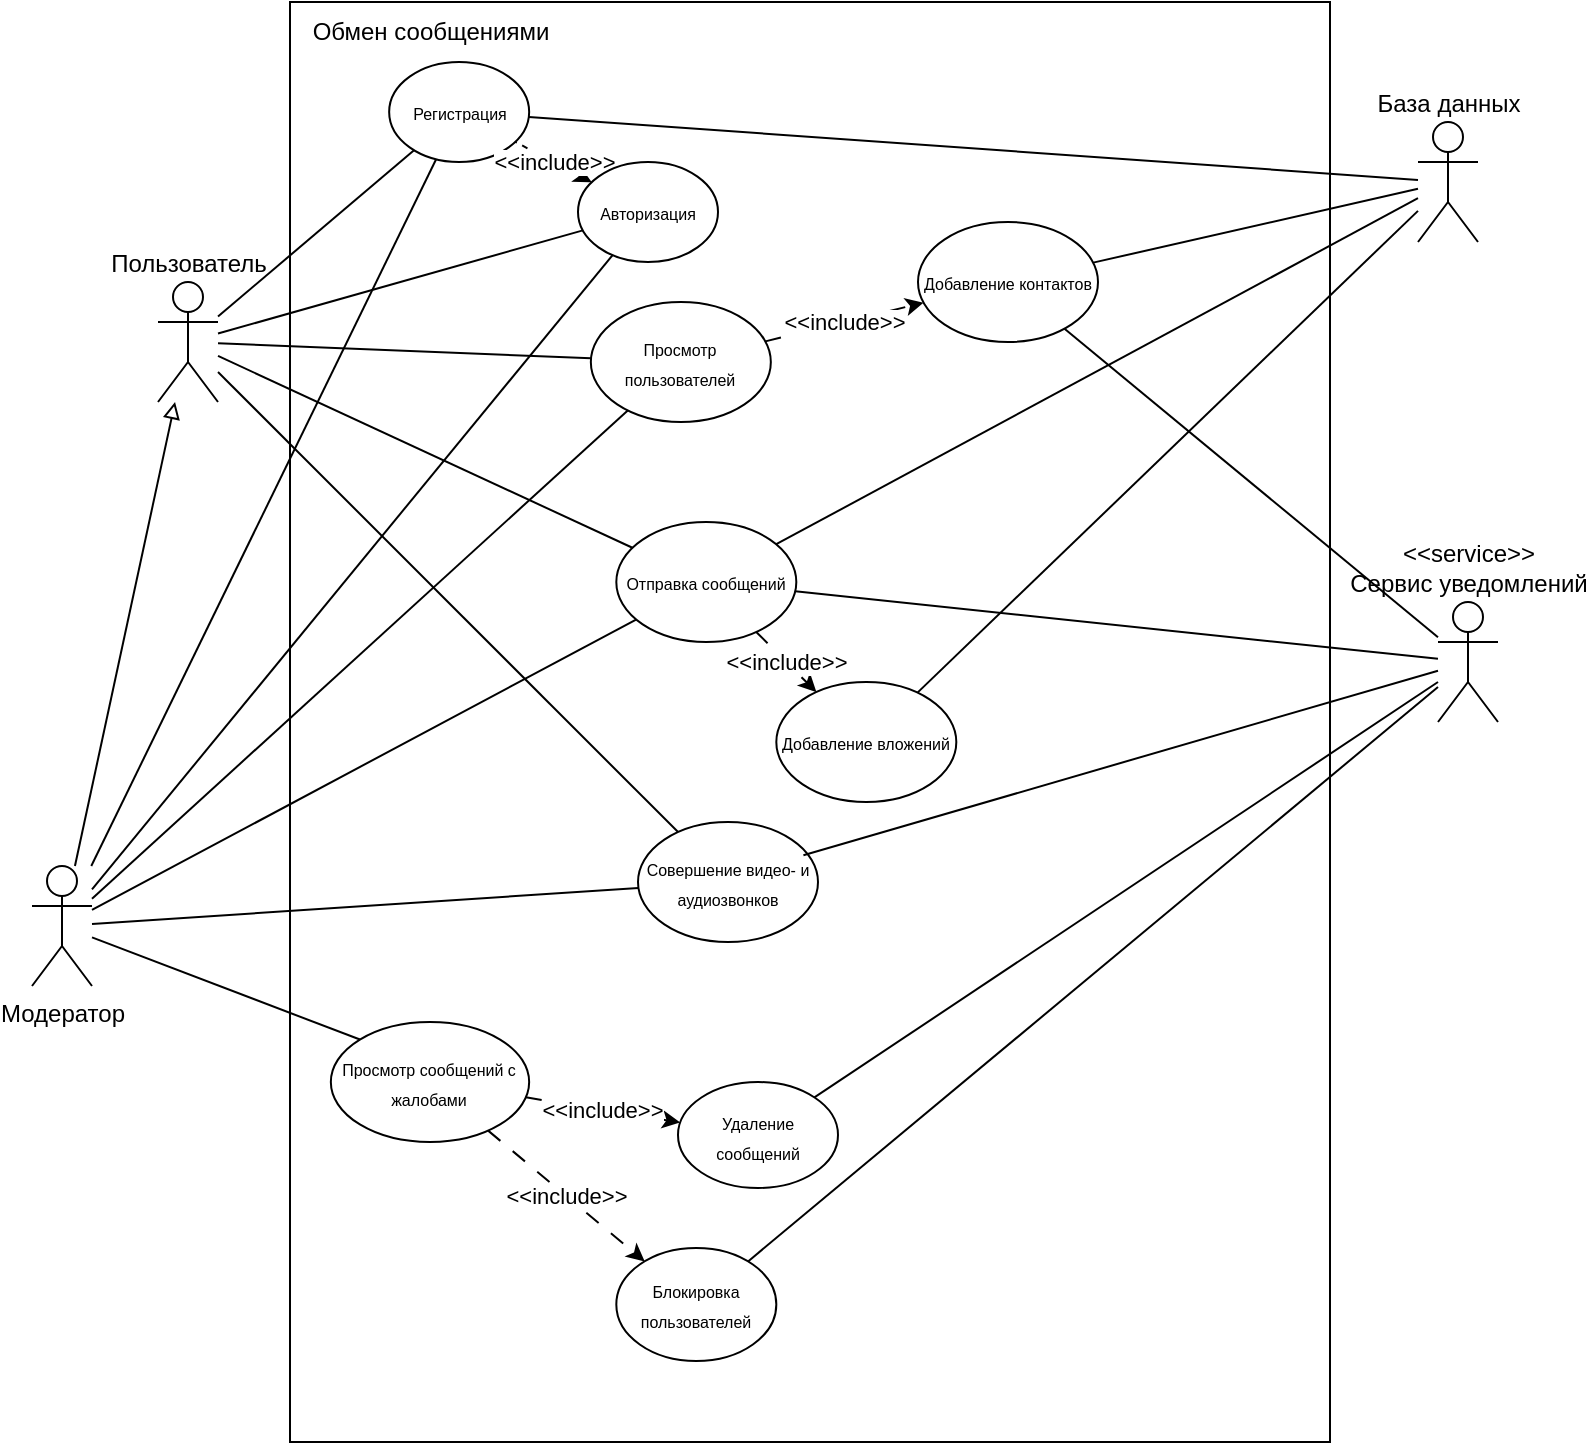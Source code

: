 <mxfile version="22.1.0" type="device">
  <diagram name="Страница — 1" id="PR_YhWmMzDaSOc2EWo4r">
    <mxGraphModel dx="1313" dy="788" grid="1" gridSize="10" guides="1" tooltips="1" connect="1" arrows="1" fold="1" page="1" pageScale="1" pageWidth="827" pageHeight="1169" math="0" shadow="0">
      <root>
        <mxCell id="0" />
        <mxCell id="1" parent="0" />
        <mxCell id="aftLZkoXdmzMpvK5F9YH-1" value="" style="rounded=0;whiteSpace=wrap;html=1;fillColor=none;movable=1;resizable=1;rotatable=1;deletable=1;editable=1;locked=0;connectable=1;" parent="1" vertex="1">
          <mxGeometry x="956" y="160" width="520" height="720" as="geometry" />
        </mxCell>
        <mxCell id="aftLZkoXdmzMpvK5F9YH-59" style="rounded=0;orthogonalLoop=1;jettySize=auto;html=1;endArrow=none;endFill=0;" parent="1" source="aftLZkoXdmzMpvK5F9YH-2" target="aftLZkoXdmzMpvK5F9YH-60" edge="1">
          <mxGeometry relative="1" as="geometry">
            <mxPoint x="1098.677" y="305.412" as="targetPoint" />
          </mxGeometry>
        </mxCell>
        <mxCell id="aftLZkoXdmzMpvK5F9YH-2" value="Пользователь" style="shape=umlActor;verticalLabelPosition=top;verticalAlign=bottom;html=1;outlineConnect=0;movable=1;resizable=1;rotatable=1;deletable=1;editable=1;locked=0;connectable=1;labelPosition=center;align=center;" parent="1" vertex="1">
          <mxGeometry x="890" y="300" width="30" height="60" as="geometry" />
        </mxCell>
        <mxCell id="aftLZkoXdmzMpvK5F9YH-5" style="rounded=0;orthogonalLoop=1;jettySize=auto;html=1;endArrow=none;endFill=0;" parent="1" source="aftLZkoXdmzMpvK5F9YH-6" target="aftLZkoXdmzMpvK5F9YH-17" edge="1">
          <mxGeometry relative="1" as="geometry">
            <mxPoint x="1040" y="390" as="targetPoint" />
          </mxGeometry>
        </mxCell>
        <mxCell id="aftLZkoXdmzMpvK5F9YH-6" value="Модератор" style="shape=umlActor;verticalLabelPosition=bottom;verticalAlign=top;html=1;outlineConnect=0;labelPosition=center;align=center;movable=1;resizable=1;rotatable=1;deletable=1;editable=1;locked=0;connectable=1;" parent="1" vertex="1">
          <mxGeometry x="827" y="592" width="30" height="60" as="geometry" />
        </mxCell>
        <mxCell id="aftLZkoXdmzMpvK5F9YH-8" value="Обмен сообщениями" style="text;html=1;align=center;verticalAlign=middle;resizable=1;points=[];autosize=1;strokeColor=none;fillColor=none;movable=1;rotatable=1;deletable=1;editable=1;locked=0;connectable=1;" parent="1" vertex="1">
          <mxGeometry x="956" y="160" width="140" height="30" as="geometry" />
        </mxCell>
        <mxCell id="aftLZkoXdmzMpvK5F9YH-10" style="rounded=0;orthogonalLoop=1;jettySize=auto;html=1;endArrow=block;endFill=0;movable=1;resizable=1;rotatable=1;deletable=1;editable=1;locked=0;connectable=1;" parent="1" source="aftLZkoXdmzMpvK5F9YH-6" target="aftLZkoXdmzMpvK5F9YH-2" edge="1">
          <mxGeometry relative="1" as="geometry" />
        </mxCell>
        <mxCell id="aftLZkoXdmzMpvK5F9YH-17" value="&lt;font style=&quot;font-size: 8px;&quot;&gt;Регистрация&lt;/font&gt;" style="ellipse;whiteSpace=wrap;html=1;movable=1;resizable=1;rotatable=1;deletable=1;editable=1;locked=0;connectable=1;" parent="1" vertex="1">
          <mxGeometry x="1005.58" y="190" width="70" height="50" as="geometry" />
        </mxCell>
        <mxCell id="aftLZkoXdmzMpvK5F9YH-18" value="" style="endArrow=none;html=1;rounded=0;" parent="1" source="aftLZkoXdmzMpvK5F9YH-17" target="aftLZkoXdmzMpvK5F9YH-2" edge="1">
          <mxGeometry width="50" height="50" relative="1" as="geometry">
            <mxPoint x="1180" y="205.0" as="sourcePoint" />
            <mxPoint x="1080" y="462" as="targetPoint" />
          </mxGeometry>
        </mxCell>
        <mxCell id="aftLZkoXdmzMpvK5F9YH-21" value="&lt;span style=&quot;font-size: 8px;&quot;&gt;Совершение видео- и аудиозвонков&lt;/span&gt;" style="ellipse;whiteSpace=wrap;html=1;movable=1;resizable=1;rotatable=1;deletable=1;editable=1;locked=0;connectable=1;" parent="1" vertex="1">
          <mxGeometry x="1130" y="570" width="90" height="60" as="geometry" />
        </mxCell>
        <mxCell id="aftLZkoXdmzMpvK5F9YH-61" value="&amp;lt;&amp;lt;include&amp;gt;&amp;gt;" style="rounded=0;orthogonalLoop=1;jettySize=auto;html=1;dashed=1;endArrow=none;endFill=0;startArrow=classic;startFill=1;" parent="1" source="aftLZkoXdmzMpvK5F9YH-60" target="aftLZkoXdmzMpvK5F9YH-17" edge="1">
          <mxGeometry relative="1" as="geometry">
            <mxPoint x="1162.716" y="304.428" as="sourcePoint" />
          </mxGeometry>
        </mxCell>
        <mxCell id="aftLZkoXdmzMpvK5F9YH-29" value="" style="endArrow=none;html=1;rounded=0;" parent="1" source="aftLZkoXdmzMpvK5F9YH-6" target="aftLZkoXdmzMpvK5F9YH-60" edge="1">
          <mxGeometry width="50" height="50" relative="1" as="geometry">
            <mxPoint x="1070" y="-178" as="sourcePoint" />
            <mxPoint x="1106.204" y="332.644" as="targetPoint" />
          </mxGeometry>
        </mxCell>
        <mxCell id="aftLZkoXdmzMpvK5F9YH-38" value="&amp;lt;&amp;lt;include&amp;gt;&amp;gt;" style="rounded=0;orthogonalLoop=1;jettySize=auto;html=1;dashed=1;dashPattern=8 8;" parent="1" source="aftLZkoXdmzMpvK5F9YH-42" target="aftLZkoXdmzMpvK5F9YH-44" edge="1">
          <mxGeometry relative="1" as="geometry" />
        </mxCell>
        <mxCell id="aftLZkoXdmzMpvK5F9YH-41" value="&amp;lt;&amp;lt;include&amp;gt;&amp;gt;" style="rounded=0;orthogonalLoop=1;jettySize=auto;html=1;dashed=1;dashPattern=8 8;" parent="1" source="aftLZkoXdmzMpvK5F9YH-42" target="aftLZkoXdmzMpvK5F9YH-50" edge="1">
          <mxGeometry relative="1" as="geometry" />
        </mxCell>
        <mxCell id="aftLZkoXdmzMpvK5F9YH-42" value="&lt;span style=&quot;font-size: 8px;&quot;&gt;Просмотр сообщений с жалобами&lt;br&gt;&lt;/span&gt;" style="ellipse;whiteSpace=wrap;html=1;movable=1;resizable=1;rotatable=1;deletable=1;editable=1;locked=0;connectable=1;" parent="1" vertex="1">
          <mxGeometry x="976.42" y="670" width="99.16" height="60" as="geometry" />
        </mxCell>
        <mxCell id="aftLZkoXdmzMpvK5F9YH-43" value="" style="endArrow=none;html=1;rounded=0;exitX=0;exitY=0;exitDx=0;exitDy=0;" parent="1" source="aftLZkoXdmzMpvK5F9YH-42" target="aftLZkoXdmzMpvK5F9YH-6" edge="1">
          <mxGeometry width="50" height="50" relative="1" as="geometry">
            <mxPoint x="1130" y="420" as="sourcePoint" />
            <mxPoint x="1180" y="370" as="targetPoint" />
          </mxGeometry>
        </mxCell>
        <mxCell id="aftLZkoXdmzMpvK5F9YH-44" value="&lt;span style=&quot;font-size: 8px;&quot;&gt;Удаление сообщений&lt;/span&gt;" style="ellipse;whiteSpace=wrap;html=1;movable=1;resizable=1;rotatable=1;deletable=1;editable=1;locked=0;connectable=1;" parent="1" vertex="1">
          <mxGeometry x="1150.0" y="700" width="80" height="53" as="geometry" />
        </mxCell>
        <mxCell id="aftLZkoXdmzMpvK5F9YH-50" value="&lt;span style=&quot;font-size: 8px;&quot;&gt;Блокировка пользователей&lt;/span&gt;" style="ellipse;whiteSpace=wrap;html=1;movable=1;resizable=1;rotatable=1;deletable=1;editable=1;locked=0;connectable=1;" parent="1" vertex="1">
          <mxGeometry x="1119.16" y="783" width="80" height="56.5" as="geometry" />
        </mxCell>
        <mxCell id="aftLZkoXdmzMpvK5F9YH-60" value="&lt;font style=&quot;font-size: 8px;&quot;&gt;Авторизация&lt;/font&gt;" style="ellipse;whiteSpace=wrap;html=1;movable=1;resizable=1;rotatable=1;deletable=1;editable=1;locked=0;connectable=1;" parent="1" vertex="1">
          <mxGeometry x="1100.0" y="240" width="70" height="50" as="geometry" />
        </mxCell>
        <mxCell id="4HfEvigmBpFpneOejs-F-2" value="" style="endArrow=none;html=1;rounded=0;" edge="1" parent="1" source="aftLZkoXdmzMpvK5F9YH-2" target="aftLZkoXdmzMpvK5F9YH-21">
          <mxGeometry width="50" height="50" relative="1" as="geometry">
            <mxPoint x="938" y="408" as="sourcePoint" />
            <mxPoint x="1021" y="343" as="targetPoint" />
          </mxGeometry>
        </mxCell>
        <mxCell id="4HfEvigmBpFpneOejs-F-3" value="" style="endArrow=none;html=1;rounded=0;" edge="1" parent="1" source="aftLZkoXdmzMpvK5F9YH-6" target="aftLZkoXdmzMpvK5F9YH-21">
          <mxGeometry width="50" height="50" relative="1" as="geometry">
            <mxPoint x="948" y="418" as="sourcePoint" />
            <mxPoint x="1031" y="353" as="targetPoint" />
          </mxGeometry>
        </mxCell>
        <mxCell id="4HfEvigmBpFpneOejs-F-4" value="&lt;span style=&quot;font-size: 8px;&quot;&gt;Отправка сообщений&lt;/span&gt;" style="ellipse;whiteSpace=wrap;html=1;movable=1;resizable=1;rotatable=1;deletable=1;editable=1;locked=0;connectable=1;" vertex="1" parent="1">
          <mxGeometry x="1119.16" y="420" width="90" height="60" as="geometry" />
        </mxCell>
        <mxCell id="4HfEvigmBpFpneOejs-F-5" value="&lt;span style=&quot;font-size: 8px;&quot;&gt;Добавление вложений&lt;/span&gt;" style="ellipse;whiteSpace=wrap;html=1;movable=1;resizable=1;rotatable=1;deletable=1;editable=1;locked=0;connectable=1;" vertex="1" parent="1">
          <mxGeometry x="1199.16" y="500" width="90" height="60" as="geometry" />
        </mxCell>
        <mxCell id="4HfEvigmBpFpneOejs-F-6" value="&amp;lt;&amp;lt;include&amp;gt;&amp;gt;" style="rounded=0;orthogonalLoop=1;jettySize=auto;html=1;dashed=1;dashPattern=8 8;" edge="1" parent="1" source="4HfEvigmBpFpneOejs-F-4" target="4HfEvigmBpFpneOejs-F-5">
          <mxGeometry relative="1" as="geometry">
            <mxPoint x="1096" y="621" as="sourcePoint" />
            <mxPoint x="1149" y="651" as="targetPoint" />
          </mxGeometry>
        </mxCell>
        <mxCell id="4HfEvigmBpFpneOejs-F-7" value="" style="endArrow=none;html=1;rounded=0;" edge="1" parent="1" source="aftLZkoXdmzMpvK5F9YH-6" target="4HfEvigmBpFpneOejs-F-4">
          <mxGeometry width="50" height="50" relative="1" as="geometry">
            <mxPoint x="938" y="276" as="sourcePoint" />
            <mxPoint x="1150" y="505" as="targetPoint" />
          </mxGeometry>
        </mxCell>
        <mxCell id="4HfEvigmBpFpneOejs-F-8" value="" style="endArrow=none;html=1;rounded=0;" edge="1" parent="1" source="aftLZkoXdmzMpvK5F9YH-2" target="4HfEvigmBpFpneOejs-F-4">
          <mxGeometry width="50" height="50" relative="1" as="geometry">
            <mxPoint x="938" y="420" as="sourcePoint" />
            <mxPoint x="1210" y="429" as="targetPoint" />
          </mxGeometry>
        </mxCell>
        <mxCell id="4HfEvigmBpFpneOejs-F-10" value="&lt;span style=&quot;font-size: 8px;&quot;&gt;Просмотр пользователей&lt;/span&gt;" style="ellipse;whiteSpace=wrap;html=1;movable=1;resizable=1;rotatable=1;deletable=1;editable=1;locked=0;connectable=1;" vertex="1" parent="1">
          <mxGeometry x="1106.42" y="310" width="90" height="60" as="geometry" />
        </mxCell>
        <mxCell id="4HfEvigmBpFpneOejs-F-11" value="&lt;span style=&quot;font-size: 8px;&quot;&gt;Добавление контактов&lt;/span&gt;" style="ellipse;whiteSpace=wrap;html=1;movable=1;resizable=1;rotatable=1;deletable=1;editable=1;locked=0;connectable=1;" vertex="1" parent="1">
          <mxGeometry x="1270.0" y="270" width="90" height="60" as="geometry" />
        </mxCell>
        <mxCell id="4HfEvigmBpFpneOejs-F-12" value="&amp;lt;&amp;lt;include&amp;gt;&amp;gt;" style="rounded=0;orthogonalLoop=1;jettySize=auto;html=1;dashed=1;dashPattern=8 8;" edge="1" parent="1" source="4HfEvigmBpFpneOejs-F-10" target="4HfEvigmBpFpneOejs-F-11">
          <mxGeometry relative="1" as="geometry">
            <mxPoint x="1236" y="561" as="sourcePoint" />
            <mxPoint x="1289" y="591" as="targetPoint" />
          </mxGeometry>
        </mxCell>
        <mxCell id="4HfEvigmBpFpneOejs-F-13" value="" style="endArrow=none;html=1;rounded=0;" edge="1" parent="1" target="4HfEvigmBpFpneOejs-F-10" source="aftLZkoXdmzMpvK5F9YH-6">
          <mxGeometry width="50" height="50" relative="1" as="geometry">
            <mxPoint x="1010" y="388" as="sourcePoint" />
            <mxPoint x="1290" y="445" as="targetPoint" />
          </mxGeometry>
        </mxCell>
        <mxCell id="4HfEvigmBpFpneOejs-F-14" value="" style="endArrow=none;html=1;rounded=0;" edge="1" parent="1" target="4HfEvigmBpFpneOejs-F-10" source="aftLZkoXdmzMpvK5F9YH-2">
          <mxGeometry width="50" height="50" relative="1" as="geometry">
            <mxPoint x="1053" y="190" as="sourcePoint" />
            <mxPoint x="1350" y="369" as="targetPoint" />
          </mxGeometry>
        </mxCell>
        <mxCell id="4HfEvigmBpFpneOejs-F-17" value="База данных" style="shape=umlActor;verticalLabelPosition=top;verticalAlign=bottom;html=1;outlineConnect=0;movable=1;resizable=1;rotatable=1;deletable=1;editable=1;locked=0;connectable=1;labelPosition=center;align=center;" vertex="1" parent="1">
          <mxGeometry x="1520" y="220" width="30" height="60" as="geometry" />
        </mxCell>
        <mxCell id="4HfEvigmBpFpneOejs-F-18" value="&lt;br&gt;&lt;br&gt;&amp;lt;&amp;lt;service&amp;gt;&amp;gt;&lt;br&gt;Сервис уведомлений" style="shape=umlActor;verticalLabelPosition=top;verticalAlign=bottom;html=1;outlineConnect=0;movable=1;resizable=1;rotatable=1;deletable=1;editable=1;locked=0;connectable=1;labelPosition=center;align=center;" vertex="1" parent="1">
          <mxGeometry x="1530" y="460" width="30" height="60" as="geometry" />
        </mxCell>
        <mxCell id="4HfEvigmBpFpneOejs-F-19" value="" style="endArrow=none;html=1;rounded=0;" edge="1" parent="1" source="4HfEvigmBpFpneOejs-F-18" target="4HfEvigmBpFpneOejs-F-11">
          <mxGeometry width="50" height="50" relative="1" as="geometry">
            <mxPoint x="880" y="457" as="sourcePoint" />
            <mxPoint x="1172" y="390" as="targetPoint" />
          </mxGeometry>
        </mxCell>
        <mxCell id="4HfEvigmBpFpneOejs-F-20" value="" style="endArrow=none;html=1;rounded=0;entryX=0.919;entryY=0.277;entryDx=0;entryDy=0;entryPerimeter=0;" edge="1" parent="1" source="4HfEvigmBpFpneOejs-F-18" target="aftLZkoXdmzMpvK5F9YH-21">
          <mxGeometry width="50" height="50" relative="1" as="geometry">
            <mxPoint x="1530" y="469" as="sourcePoint" />
            <mxPoint x="1389" y="454" as="targetPoint" />
          </mxGeometry>
        </mxCell>
        <mxCell id="4HfEvigmBpFpneOejs-F-21" value="" style="endArrow=none;html=1;rounded=0;" edge="1" parent="1" source="4HfEvigmBpFpneOejs-F-18" target="4HfEvigmBpFpneOejs-F-4">
          <mxGeometry width="50" height="50" relative="1" as="geometry">
            <mxPoint x="1540" y="479" as="sourcePoint" />
            <mxPoint x="1399" y="464" as="targetPoint" />
          </mxGeometry>
        </mxCell>
        <mxCell id="4HfEvigmBpFpneOejs-F-22" value="" style="endArrow=none;html=1;rounded=0;" edge="1" parent="1" source="4HfEvigmBpFpneOejs-F-17" target="aftLZkoXdmzMpvK5F9YH-17">
          <mxGeometry width="50" height="50" relative="1" as="geometry">
            <mxPoint x="1530" y="467" as="sourcePoint" />
            <mxPoint x="1387" y="439" as="targetPoint" />
          </mxGeometry>
        </mxCell>
        <mxCell id="4HfEvigmBpFpneOejs-F-23" value="" style="endArrow=none;html=1;rounded=0;" edge="1" parent="1" source="4HfEvigmBpFpneOejs-F-17" target="4HfEvigmBpFpneOejs-F-4">
          <mxGeometry width="50" height="50" relative="1" as="geometry">
            <mxPoint x="1530" y="259" as="sourcePoint" />
            <mxPoint x="1089" y="227" as="targetPoint" />
          </mxGeometry>
        </mxCell>
        <mxCell id="4HfEvigmBpFpneOejs-F-24" value="" style="endArrow=none;html=1;rounded=0;" edge="1" parent="1" source="4HfEvigmBpFpneOejs-F-17" target="4HfEvigmBpFpneOejs-F-11">
          <mxGeometry width="50" height="50" relative="1" as="geometry">
            <mxPoint x="1540" y="269" as="sourcePoint" />
            <mxPoint x="1099" y="237" as="targetPoint" />
          </mxGeometry>
        </mxCell>
        <mxCell id="4HfEvigmBpFpneOejs-F-25" value="" style="endArrow=none;html=1;rounded=0;" edge="1" parent="1" source="4HfEvigmBpFpneOejs-F-18" target="aftLZkoXdmzMpvK5F9YH-44">
          <mxGeometry width="50" height="50" relative="1" as="geometry">
            <mxPoint x="1540" y="504" as="sourcePoint" />
            <mxPoint x="1223" y="597" as="targetPoint" />
          </mxGeometry>
        </mxCell>
        <mxCell id="4HfEvigmBpFpneOejs-F-26" value="" style="endArrow=none;html=1;rounded=0;" edge="1" parent="1" source="4HfEvigmBpFpneOejs-F-18" target="aftLZkoXdmzMpvK5F9YH-50">
          <mxGeometry width="50" height="50" relative="1" as="geometry">
            <mxPoint x="1550" y="514" as="sourcePoint" />
            <mxPoint x="1233" y="607" as="targetPoint" />
          </mxGeometry>
        </mxCell>
        <mxCell id="4HfEvigmBpFpneOejs-F-27" value="" style="endArrow=none;html=1;rounded=0;" edge="1" parent="1" source="4HfEvigmBpFpneOejs-F-17" target="4HfEvigmBpFpneOejs-F-5">
          <mxGeometry width="50" height="50" relative="1" as="geometry">
            <mxPoint x="1530" y="268" as="sourcePoint" />
            <mxPoint x="1209" y="441" as="targetPoint" />
          </mxGeometry>
        </mxCell>
      </root>
    </mxGraphModel>
  </diagram>
</mxfile>
